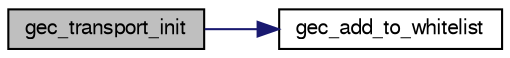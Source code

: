 digraph "gec_transport_init"
{
  edge [fontname="FreeSans",fontsize="10",labelfontname="FreeSans",labelfontsize="10"];
  node [fontname="FreeSans",fontsize="10",shape=record];
  rankdir="LR";
  Node1 [label="gec_transport_init",height=0.2,width=0.4,color="black", fillcolor="grey75", style="filled", fontcolor="black"];
  Node1 -> Node2 [color="midnightblue",fontsize="10",style="solid",fontname="FreeSans"];
  Node2 [label="gec_add_to_whitelist",height=0.2,width=0.4,color="black", fillcolor="white", style="filled",URL="$gec__dl_8c.html#a4a443ae413db37d824272314679e3599"];
}
